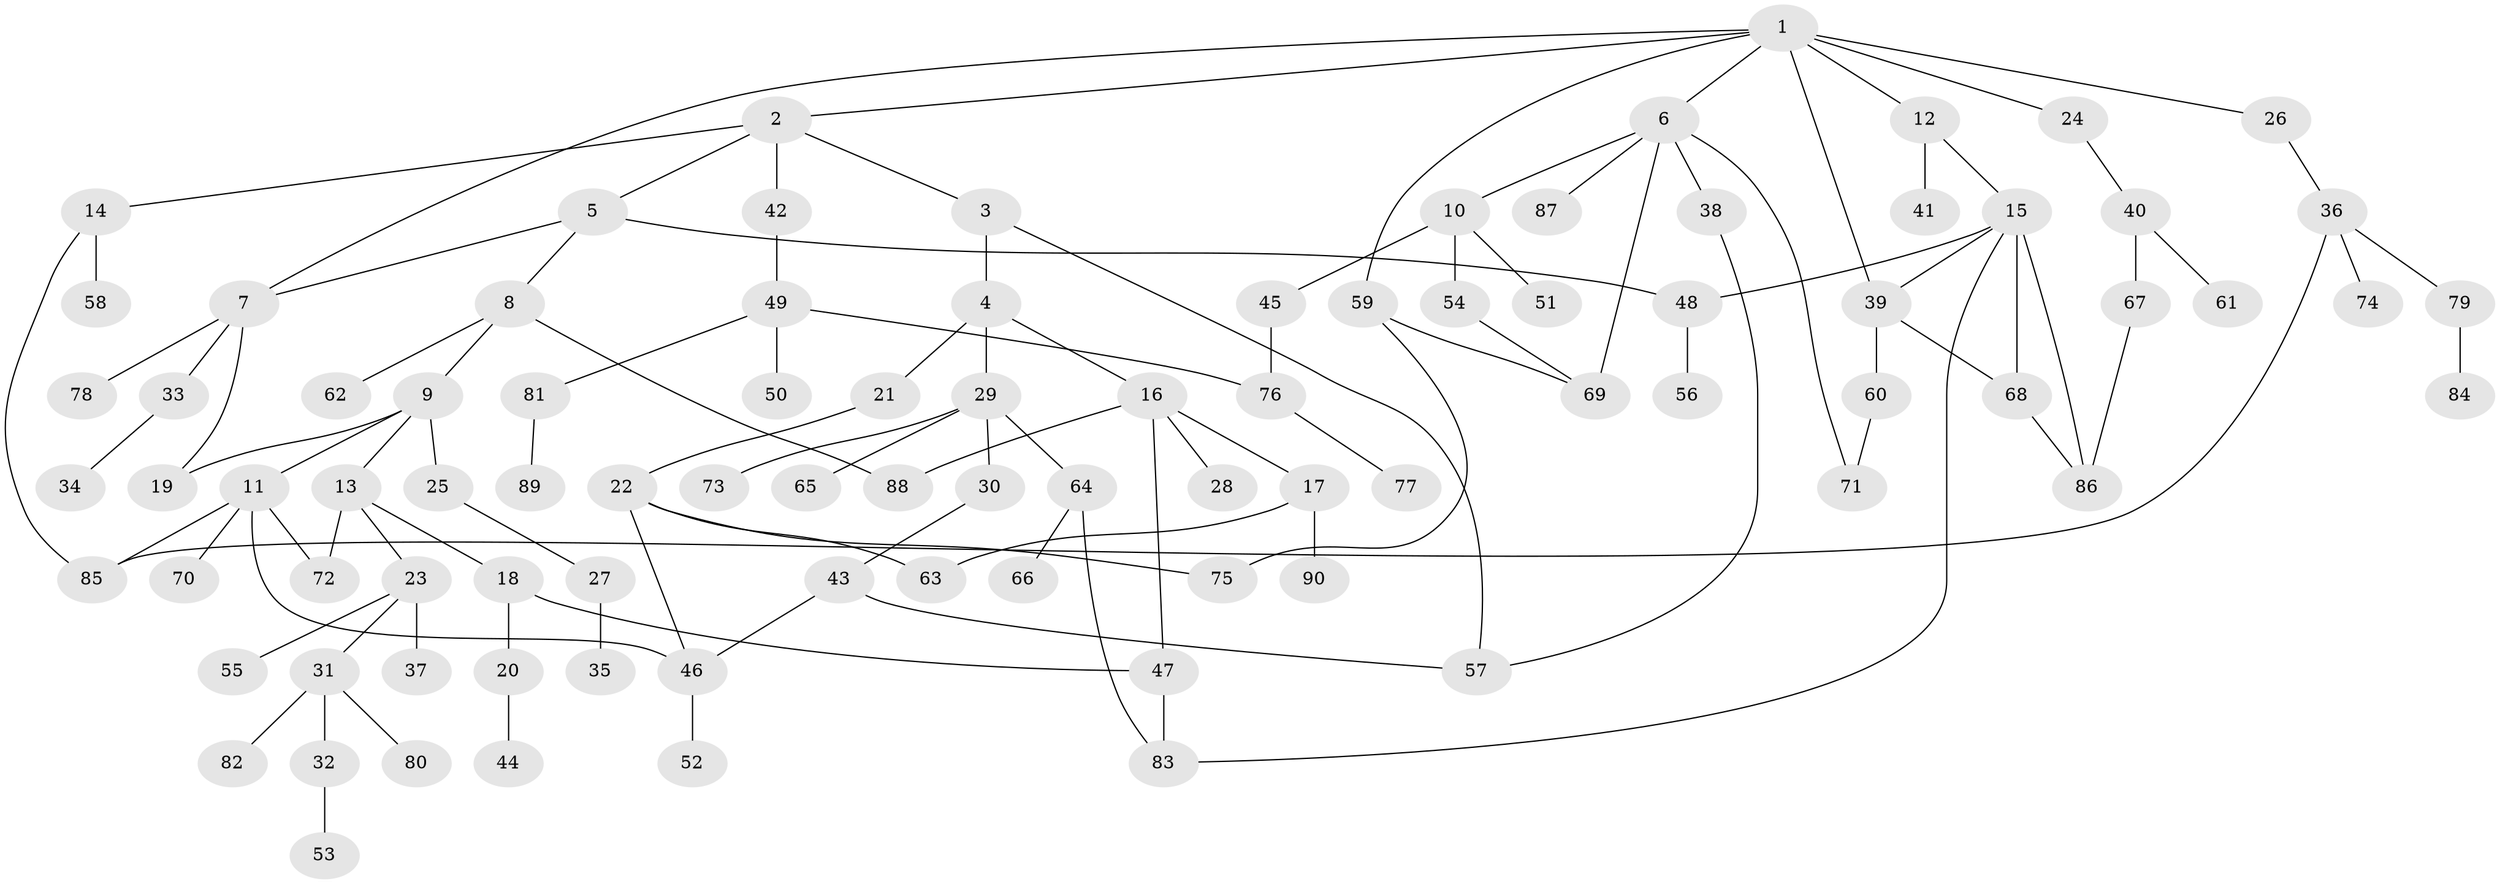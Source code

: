 // Generated by graph-tools (version 1.1) at 2025/01/03/09/25 03:01:08]
// undirected, 90 vertices, 113 edges
graph export_dot {
graph [start="1"]
  node [color=gray90,style=filled];
  1;
  2;
  3;
  4;
  5;
  6;
  7;
  8;
  9;
  10;
  11;
  12;
  13;
  14;
  15;
  16;
  17;
  18;
  19;
  20;
  21;
  22;
  23;
  24;
  25;
  26;
  27;
  28;
  29;
  30;
  31;
  32;
  33;
  34;
  35;
  36;
  37;
  38;
  39;
  40;
  41;
  42;
  43;
  44;
  45;
  46;
  47;
  48;
  49;
  50;
  51;
  52;
  53;
  54;
  55;
  56;
  57;
  58;
  59;
  60;
  61;
  62;
  63;
  64;
  65;
  66;
  67;
  68;
  69;
  70;
  71;
  72;
  73;
  74;
  75;
  76;
  77;
  78;
  79;
  80;
  81;
  82;
  83;
  84;
  85;
  86;
  87;
  88;
  89;
  90;
  1 -- 2;
  1 -- 6;
  1 -- 12;
  1 -- 24;
  1 -- 26;
  1 -- 59;
  1 -- 7;
  1 -- 39;
  2 -- 3;
  2 -- 5;
  2 -- 14;
  2 -- 42;
  3 -- 4;
  3 -- 57;
  4 -- 16;
  4 -- 21;
  4 -- 29;
  5 -- 7;
  5 -- 8;
  5 -- 48;
  6 -- 10;
  6 -- 38;
  6 -- 87;
  6 -- 69;
  6 -- 71;
  7 -- 33;
  7 -- 78;
  7 -- 19;
  8 -- 9;
  8 -- 62;
  8 -- 88;
  9 -- 11;
  9 -- 13;
  9 -- 19;
  9 -- 25;
  10 -- 45;
  10 -- 51;
  10 -- 54;
  11 -- 46;
  11 -- 70;
  11 -- 72;
  11 -- 85;
  12 -- 15;
  12 -- 41;
  13 -- 18;
  13 -- 23;
  13 -- 72;
  14 -- 58;
  14 -- 85;
  15 -- 39;
  15 -- 68;
  15 -- 86;
  15 -- 83;
  15 -- 48;
  16 -- 17;
  16 -- 28;
  16 -- 88;
  16 -- 47;
  17 -- 63;
  17 -- 90;
  18 -- 20;
  18 -- 47;
  20 -- 44;
  21 -- 22;
  22 -- 75;
  22 -- 46;
  22 -- 63;
  23 -- 31;
  23 -- 37;
  23 -- 55;
  24 -- 40;
  25 -- 27;
  26 -- 36;
  27 -- 35;
  29 -- 30;
  29 -- 64;
  29 -- 65;
  29 -- 73;
  30 -- 43;
  31 -- 32;
  31 -- 80;
  31 -- 82;
  32 -- 53;
  33 -- 34;
  36 -- 74;
  36 -- 79;
  36 -- 85;
  38 -- 57;
  39 -- 60;
  39 -- 68;
  40 -- 61;
  40 -- 67;
  42 -- 49;
  43 -- 46;
  43 -- 57;
  45 -- 76;
  46 -- 52;
  47 -- 83;
  48 -- 56;
  49 -- 50;
  49 -- 76;
  49 -- 81;
  54 -- 69;
  59 -- 69;
  59 -- 75;
  60 -- 71;
  64 -- 66;
  64 -- 83;
  67 -- 86;
  68 -- 86;
  76 -- 77;
  79 -- 84;
  81 -- 89;
}
